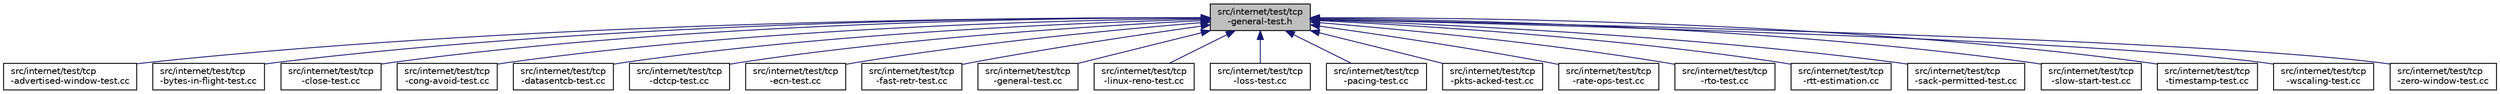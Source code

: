 digraph "src/internet/test/tcp-general-test.h"
{
 // LATEX_PDF_SIZE
  edge [fontname="Helvetica",fontsize="10",labelfontname="Helvetica",labelfontsize="10"];
  node [fontname="Helvetica",fontsize="10",shape=record];
  Node1 [label="src/internet/test/tcp\l-general-test.h",height=0.2,width=0.4,color="black", fillcolor="grey75", style="filled", fontcolor="black",tooltip=" "];
  Node1 -> Node2 [dir="back",color="midnightblue",fontsize="10",style="solid",fontname="Helvetica"];
  Node2 [label="src/internet/test/tcp\l-advertised-window-test.cc",height=0.2,width=0.4,color="black", fillcolor="white", style="filled",URL="$tcp-advertised-window-test_8cc.html",tooltip=" "];
  Node1 -> Node3 [dir="back",color="midnightblue",fontsize="10",style="solid",fontname="Helvetica"];
  Node3 [label="src/internet/test/tcp\l-bytes-in-flight-test.cc",height=0.2,width=0.4,color="black", fillcolor="white", style="filled",URL="$tcp-bytes-in-flight-test_8cc.html",tooltip=" "];
  Node1 -> Node4 [dir="back",color="midnightblue",fontsize="10",style="solid",fontname="Helvetica"];
  Node4 [label="src/internet/test/tcp\l-close-test.cc",height=0.2,width=0.4,color="black", fillcolor="white", style="filled",URL="$tcp-close-test_8cc.html",tooltip=" "];
  Node1 -> Node5 [dir="back",color="midnightblue",fontsize="10",style="solid",fontname="Helvetica"];
  Node5 [label="src/internet/test/tcp\l-cong-avoid-test.cc",height=0.2,width=0.4,color="black", fillcolor="white", style="filled",URL="$tcp-cong-avoid-test_8cc.html",tooltip=" "];
  Node1 -> Node6 [dir="back",color="midnightblue",fontsize="10",style="solid",fontname="Helvetica"];
  Node6 [label="src/internet/test/tcp\l-datasentcb-test.cc",height=0.2,width=0.4,color="black", fillcolor="white", style="filled",URL="$tcp-datasentcb-test_8cc.html",tooltip=" "];
  Node1 -> Node7 [dir="back",color="midnightblue",fontsize="10",style="solid",fontname="Helvetica"];
  Node7 [label="src/internet/test/tcp\l-dctcp-test.cc",height=0.2,width=0.4,color="black", fillcolor="white", style="filled",URL="$tcp-dctcp-test_8cc.html",tooltip=" "];
  Node1 -> Node8 [dir="back",color="midnightblue",fontsize="10",style="solid",fontname="Helvetica"];
  Node8 [label="src/internet/test/tcp\l-ecn-test.cc",height=0.2,width=0.4,color="black", fillcolor="white", style="filled",URL="$tcp-ecn-test_8cc.html",tooltip=" "];
  Node1 -> Node9 [dir="back",color="midnightblue",fontsize="10",style="solid",fontname="Helvetica"];
  Node9 [label="src/internet/test/tcp\l-fast-retr-test.cc",height=0.2,width=0.4,color="black", fillcolor="white", style="filled",URL="$tcp-fast-retr-test_8cc.html",tooltip=" "];
  Node1 -> Node10 [dir="back",color="midnightblue",fontsize="10",style="solid",fontname="Helvetica"];
  Node10 [label="src/internet/test/tcp\l-general-test.cc",height=0.2,width=0.4,color="black", fillcolor="white", style="filled",URL="$tcp-general-test_8cc.html",tooltip=" "];
  Node1 -> Node11 [dir="back",color="midnightblue",fontsize="10",style="solid",fontname="Helvetica"];
  Node11 [label="src/internet/test/tcp\l-linux-reno-test.cc",height=0.2,width=0.4,color="black", fillcolor="white", style="filled",URL="$tcp-linux-reno-test_8cc.html",tooltip=" "];
  Node1 -> Node12 [dir="back",color="midnightblue",fontsize="10",style="solid",fontname="Helvetica"];
  Node12 [label="src/internet/test/tcp\l-loss-test.cc",height=0.2,width=0.4,color="black", fillcolor="white", style="filled",URL="$tcp-loss-test_8cc.html",tooltip=" "];
  Node1 -> Node13 [dir="back",color="midnightblue",fontsize="10",style="solid",fontname="Helvetica"];
  Node13 [label="src/internet/test/tcp\l-pacing-test.cc",height=0.2,width=0.4,color="black", fillcolor="white", style="filled",URL="$tcp-pacing-test_8cc.html",tooltip=" "];
  Node1 -> Node14 [dir="back",color="midnightblue",fontsize="10",style="solid",fontname="Helvetica"];
  Node14 [label="src/internet/test/tcp\l-pkts-acked-test.cc",height=0.2,width=0.4,color="black", fillcolor="white", style="filled",URL="$tcp-pkts-acked-test_8cc.html",tooltip=" "];
  Node1 -> Node15 [dir="back",color="midnightblue",fontsize="10",style="solid",fontname="Helvetica"];
  Node15 [label="src/internet/test/tcp\l-rate-ops-test.cc",height=0.2,width=0.4,color="black", fillcolor="white", style="filled",URL="$tcp-rate-ops-test_8cc.html",tooltip=" "];
  Node1 -> Node16 [dir="back",color="midnightblue",fontsize="10",style="solid",fontname="Helvetica"];
  Node16 [label="src/internet/test/tcp\l-rto-test.cc",height=0.2,width=0.4,color="black", fillcolor="white", style="filled",URL="$tcp-rto-test_8cc.html",tooltip=" "];
  Node1 -> Node17 [dir="back",color="midnightblue",fontsize="10",style="solid",fontname="Helvetica"];
  Node17 [label="src/internet/test/tcp\l-rtt-estimation.cc",height=0.2,width=0.4,color="black", fillcolor="white", style="filled",URL="$tcp-rtt-estimation_8cc.html",tooltip=" "];
  Node1 -> Node18 [dir="back",color="midnightblue",fontsize="10",style="solid",fontname="Helvetica"];
  Node18 [label="src/internet/test/tcp\l-sack-permitted-test.cc",height=0.2,width=0.4,color="black", fillcolor="white", style="filled",URL="$tcp-sack-permitted-test_8cc.html",tooltip=" "];
  Node1 -> Node19 [dir="back",color="midnightblue",fontsize="10",style="solid",fontname="Helvetica"];
  Node19 [label="src/internet/test/tcp\l-slow-start-test.cc",height=0.2,width=0.4,color="black", fillcolor="white", style="filled",URL="$tcp-slow-start-test_8cc.html",tooltip=" "];
  Node1 -> Node20 [dir="back",color="midnightblue",fontsize="10",style="solid",fontname="Helvetica"];
  Node20 [label="src/internet/test/tcp\l-timestamp-test.cc",height=0.2,width=0.4,color="black", fillcolor="white", style="filled",URL="$tcp-timestamp-test_8cc.html",tooltip=" "];
  Node1 -> Node21 [dir="back",color="midnightblue",fontsize="10",style="solid",fontname="Helvetica"];
  Node21 [label="src/internet/test/tcp\l-wscaling-test.cc",height=0.2,width=0.4,color="black", fillcolor="white", style="filled",URL="$tcp-wscaling-test_8cc.html",tooltip=" "];
  Node1 -> Node22 [dir="back",color="midnightblue",fontsize="10",style="solid",fontname="Helvetica"];
  Node22 [label="src/internet/test/tcp\l-zero-window-test.cc",height=0.2,width=0.4,color="black", fillcolor="white", style="filled",URL="$tcp-zero-window-test_8cc.html",tooltip=" "];
}
